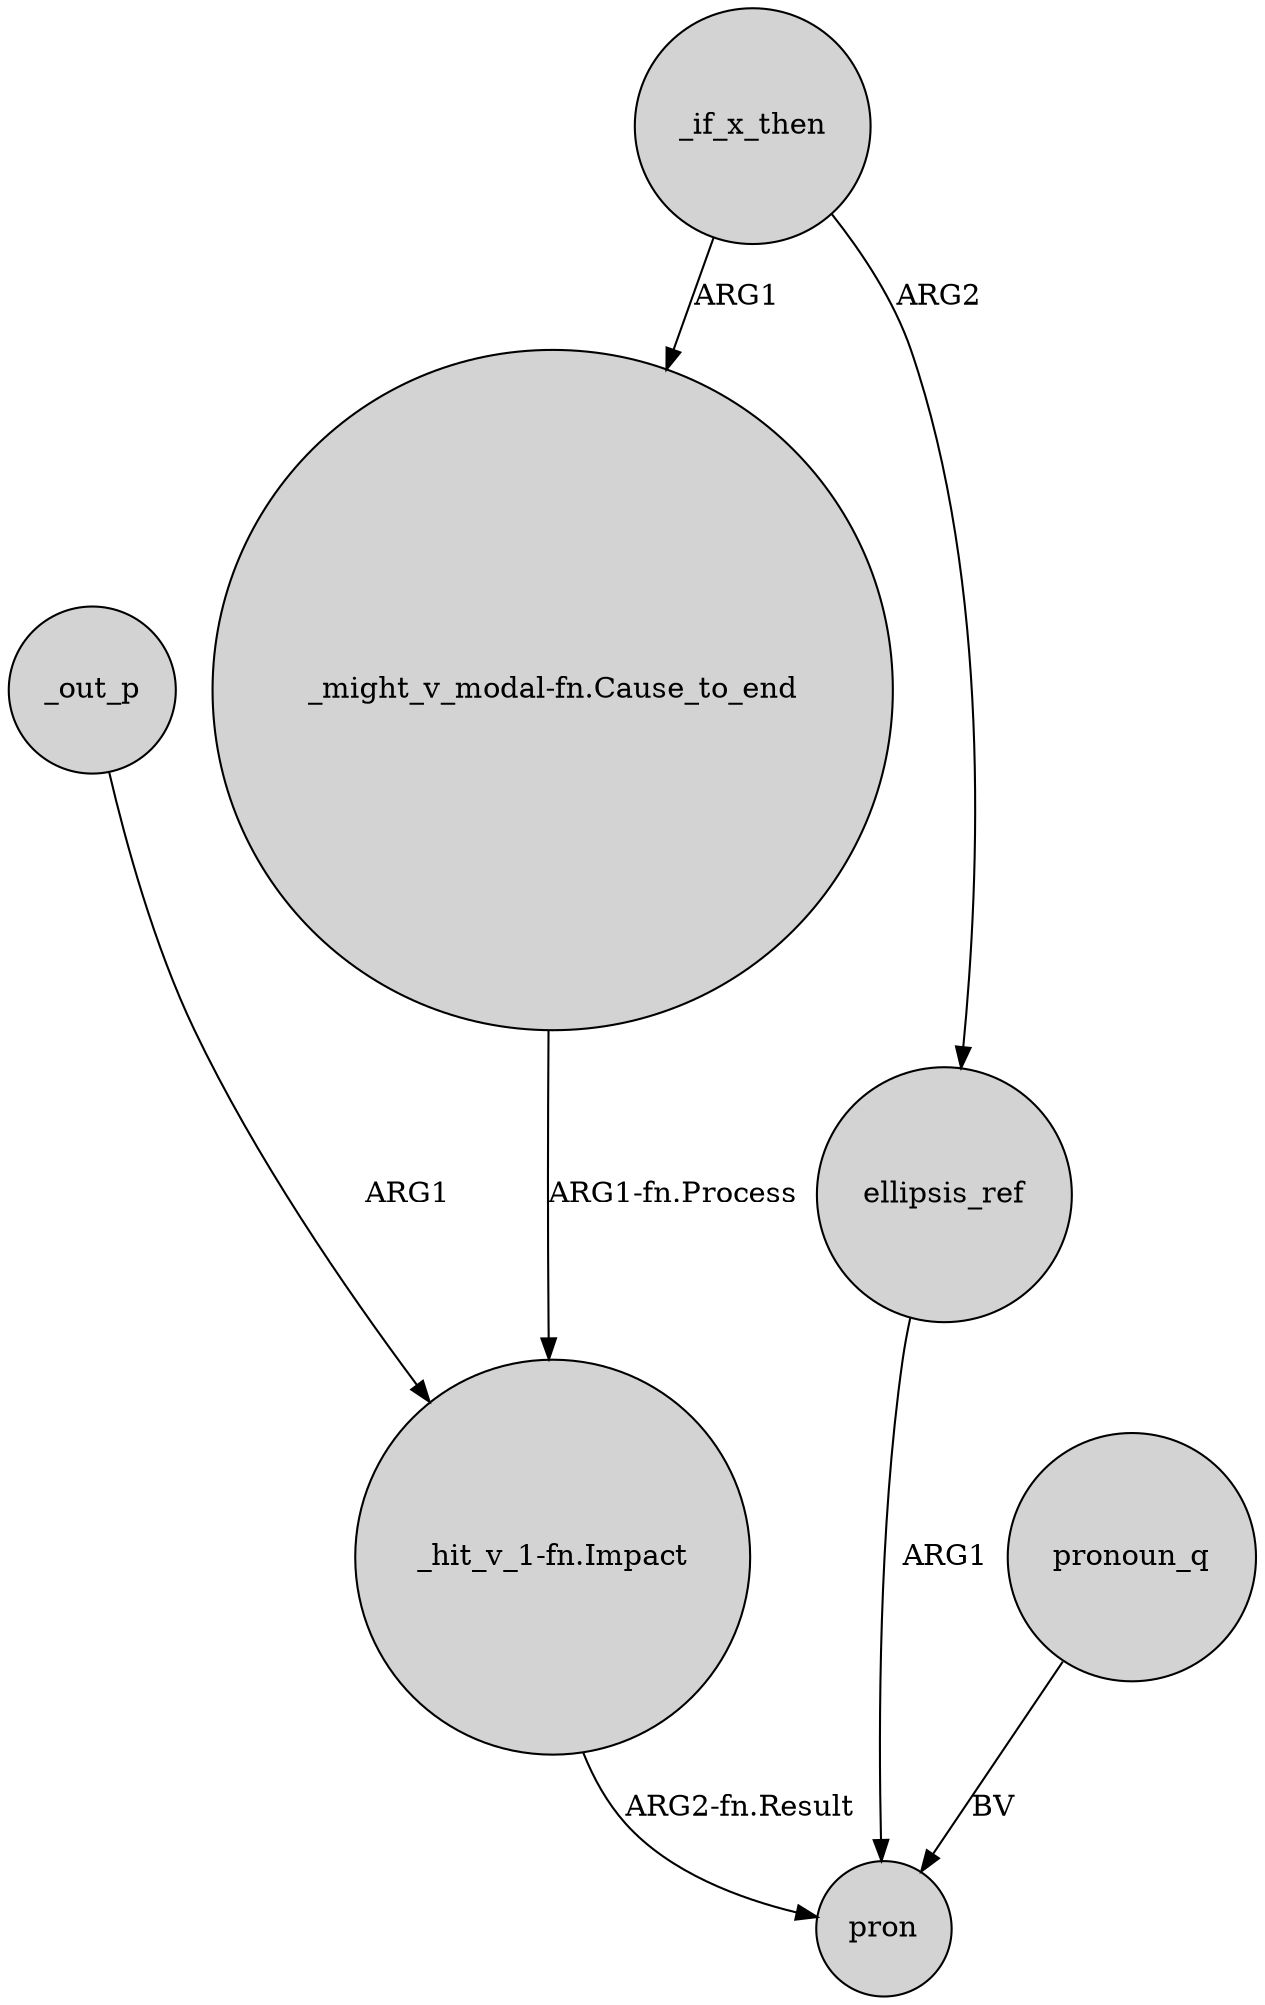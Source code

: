 digraph {
	node [shape=circle style=filled]
	_out_p -> "_hit_v_1-fn.Impact" [label=ARG1]
	_if_x_then -> "_might_v_modal-fn.Cause_to_end" [label=ARG1]
	_if_x_then -> ellipsis_ref [label=ARG2]
	"_might_v_modal-fn.Cause_to_end" -> "_hit_v_1-fn.Impact" [label="ARG1-fn.Process"]
	"_hit_v_1-fn.Impact" -> pron [label="ARG2-fn.Result"]
	ellipsis_ref -> pron [label=ARG1]
	pronoun_q -> pron [label=BV]
}
